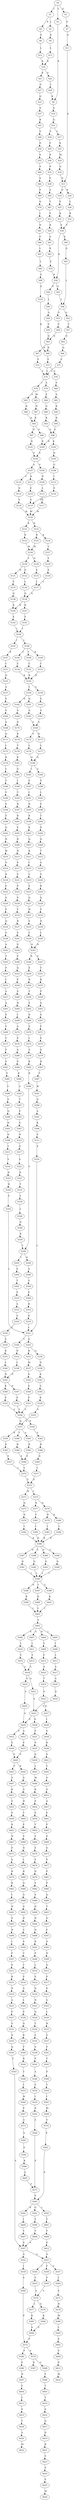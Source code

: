 strict digraph  {
	S0 -> S1 [ label = L ];
	S0 -> S2 [ label = L ];
	S0 -> S3 [ label = Q ];
	S1 -> S4 [ label = R ];
	S1 -> S5 [ label = L ];
	S2 -> S6 [ label = K ];
	S3 -> S7 [ label = E ];
	S4 -> S8 [ label = E ];
	S5 -> S9 [ label = D ];
	S6 -> S10 [ label = A ];
	S7 -> S11 [ label = Q ];
	S8 -> S12 [ label = L ];
	S9 -> S13 [ label = L ];
	S10 -> S14 [ label = Q ];
	S11 -> S15 [ label = D ];
	S12 -> S16 [ label = K ];
	S13 -> S16 [ label = K ];
	S14 -> S17 [ label = L ];
	S14 -> S18 [ label = A ];
	S15 -> S19 [ label = Q ];
	S15 -> S20 [ label = K ];
	S16 -> S21 [ label = K ];
	S16 -> S22 [ label = E ];
	S17 -> S23 [ label = K ];
	S18 -> S24 [ label = E ];
	S19 -> S25 [ label = E ];
	S20 -> S26 [ label = L ];
	S21 -> S27 [ label = G ];
	S22 -> S28 [ label = L ];
	S23 -> S29 [ label = M ];
	S24 -> S30 [ label = R ];
	S25 -> S31 [ label = K ];
	S26 -> S32 [ label = K ];
	S27 -> S33 [ label = Q ];
	S28 -> S6 [ label = K ];
	S29 -> S34 [ label = Q ];
	S30 -> S35 [ label = N ];
	S31 -> S36 [ label = E ];
	S32 -> S36 [ label = E ];
	S33 -> S37 [ label = S ];
	S34 -> S15 [ label = D ];
	S35 -> S38 [ label = E ];
	S36 -> S39 [ label = R ];
	S36 -> S40 [ label = K ];
	S37 -> S41 [ label = K ];
	S38 -> S42 [ label = A ];
	S39 -> S43 [ label = Q ];
	S39 -> S44 [ label = E ];
	S40 -> S45 [ label = Q ];
	S41 -> S46 [ label = V ];
	S42 -> S47 [ label = T ];
	S43 -> S48 [ label = L ];
	S44 -> S49 [ label = L ];
	S45 -> S48 [ label = L ];
	S46 -> S50 [ label = D ];
	S47 -> S51 [ label = V ];
	S48 -> S52 [ label = Q ];
	S48 -> S53 [ label = S ];
	S49 -> S54 [ label = A ];
	S50 -> S55 [ label = S ];
	S51 -> S56 [ label = R ];
	S52 -> S57 [ label = T ];
	S53 -> S58 [ label = V ];
	S54 -> S59 [ label = V ];
	S55 -> S60 [ label = S ];
	S56 -> S61 [ label = G ];
	S57 -> S62 [ label = Q ];
	S58 -> S63 [ label = Q ];
	S59 -> S63 [ label = Q ];
	S60 -> S64 [ label = S ];
	S61 -> S65 [ label = R ];
	S62 -> S66 [ label = Q ];
	S63 -> S67 [ label = R ];
	S63 -> S68 [ label = K ];
	S64 -> S69 [ label = P ];
	S65 -> S70 [ label = E ];
	S66 -> S71 [ label = E ];
	S67 -> S72 [ label = E ];
	S68 -> S73 [ label = E ];
	S69 -> S74 [ label = Q ];
	S70 -> S39 [ label = R ];
	S71 -> S75 [ label = L ];
	S72 -> S75 [ label = L ];
	S73 -> S76 [ label = A ];
	S73 -> S75 [ label = L ];
	S74 -> S77 [ label = L ];
	S75 -> S78 [ label = I ];
	S75 -> S79 [ label = A ];
	S76 -> S80 [ label = V ];
	S77 -> S81 [ label = N ];
	S78 -> S82 [ label = M ];
	S78 -> S83 [ label = A ];
	S79 -> S84 [ label = E ];
	S80 -> S85 [ label = A ];
	S81 -> S86 [ label = P ];
	S82 -> S87 [ label = N ];
	S83 -> S88 [ label = N ];
	S84 -> S89 [ label = G ];
	S85 -> S90 [ label = K ];
	S86 -> S91 [ label = L ];
	S87 -> S92 [ label = K ];
	S88 -> S92 [ label = K ];
	S89 -> S93 [ label = R ];
	S90 -> S94 [ label = R ];
	S91 -> S95 [ label = L ];
	S92 -> S96 [ label = E ];
	S92 -> S97 [ label = D ];
	S93 -> S98 [ label = E ];
	S94 -> S98 [ label = E ];
	S95 -> S99 [ label = S ];
	S96 -> S100 [ label = R ];
	S97 -> S101 [ label = R ];
	S98 -> S102 [ label = K ];
	S98 -> S100 [ label = R ];
	S99 -> S103 [ label = Q ];
	S100 -> S104 [ label = E ];
	S101 -> S104 [ label = E ];
	S102 -> S105 [ label = N ];
	S103 -> S68 [ label = K ];
	S104 -> S106 [ label = V ];
	S104 -> S107 [ label = A ];
	S105 -> S108 [ label = G ];
	S106 -> S109 [ label = N ];
	S107 -> S110 [ label = C ];
	S107 -> S111 [ label = N ];
	S108 -> S112 [ label = I ];
	S109 -> S113 [ label = L ];
	S110 -> S114 [ label = Q ];
	S111 -> S115 [ label = E ];
	S112 -> S116 [ label = E ];
	S113 -> S117 [ label = V ];
	S114 -> S118 [ label = V ];
	S115 -> S119 [ label = V ];
	S116 -> S119 [ label = V ];
	S117 -> S120 [ label = M ];
	S118 -> S120 [ label = M ];
	S119 -> S120 [ label = M ];
	S120 -> S121 [ label = K ];
	S120 -> S122 [ label = R ];
	S121 -> S123 [ label = R ];
	S122 -> S124 [ label = K ];
	S122 -> S125 [ label = R ];
	S123 -> S126 [ label = M ];
	S124 -> S127 [ label = T ];
	S125 -> S126 [ label = M ];
	S126 -> S128 [ label = Y ];
	S126 -> S129 [ label = N ];
	S127 -> S130 [ label = Y ];
	S128 -> S131 [ label = N ];
	S128 -> S132 [ label = D ];
	S129 -> S133 [ label = E ];
	S130 -> S134 [ label = E ];
	S131 -> S135 [ label = F ];
	S132 -> S136 [ label = L ];
	S133 -> S137 [ label = L ];
	S134 -> S137 [ label = L ];
	S135 -> S138 [ label = Q ];
	S136 -> S139 [ label = Q ];
	S137 -> S139 [ label = Q ];
	S138 -> S140 [ label = K ];
	S139 -> S140 [ label = K ];
	S139 -> S141 [ label = R ];
	S140 -> S142 [ label = E ];
	S141 -> S143 [ label = E ];
	S142 -> S144 [ label = L ];
	S143 -> S144 [ label = L ];
	S144 -> S145 [ label = I ];
	S144 -> S146 [ label = L ];
	S145 -> S147 [ label = K ];
	S146 -> S148 [ label = T ];
	S146 -> S149 [ label = R ];
	S146 -> S150 [ label = C ];
	S147 -> S151 [ label = C ];
	S148 -> S152 [ label = C ];
	S149 -> S153 [ label = C ];
	S150 -> S154 [ label = C ];
	S151 -> S155 [ label = Q ];
	S152 -> S156 [ label = R ];
	S153 -> S156 [ label = R ];
	S154 -> S156 [ label = R ];
	S155 -> S157 [ label = A ];
	S156 -> S158 [ label = T ];
	S156 -> S159 [ label = S ];
	S157 -> S160 [ label = E ];
	S158 -> S161 [ label = Q ];
	S158 -> S162 [ label = D ];
	S159 -> S163 [ label = E ];
	S160 -> S164 [ label = V ];
	S161 -> S165 [ label = A ];
	S162 -> S166 [ label = A ];
	S163 -> S167 [ label = A ];
	S164 -> S168 [ label = S ];
	S165 -> S169 [ label = S ];
	S166 -> S170 [ label = N ];
	S167 -> S169 [ label = S ];
	S168 -> S171 [ label = Q ];
	S169 -> S172 [ label = S ];
	S169 -> S173 [ label = R ];
	S170 -> S174 [ label = R ];
	S171 -> S175 [ label = L ];
	S172 -> S176 [ label = L ];
	S173 -> S177 [ label = L ];
	S174 -> S178 [ label = T ];
	S175 -> S179 [ label = K ];
	S176 -> S180 [ label = Q ];
	S177 -> S180 [ label = Q ];
	S178 -> S181 [ label = K ];
	S179 -> S182 [ label = L ];
	S180 -> S183 [ label = I ];
	S180 -> S184 [ label = A ];
	S181 -> S185 [ label = G ];
	S182 -> S186 [ label = T ];
	S183 -> S187 [ label = S ];
	S184 -> S188 [ label = V ];
	S185 -> S189 [ label = I ];
	S186 -> S190 [ label = Y ];
	S187 -> S191 [ label = I ];
	S188 -> S192 [ label = L ];
	S189 -> S193 [ label = T ];
	S190 -> S194 [ label = E ];
	S191 -> S195 [ label = D ];
	S192 -> S196 [ label = E ];
	S193 -> S197 [ label = N ];
	S194 -> S198 [ label = E ];
	S195 -> S199 [ label = K ];
	S196 -> S200 [ label = T ];
	S197 -> S201 [ label = R ];
	S198 -> S202 [ label = Q ];
	S199 -> S203 [ label = K ];
	S200 -> S204 [ label = D ];
	S201 -> S205 [ label = E ];
	S202 -> S206 [ label = N ];
	S203 -> S207 [ label = Q ];
	S204 -> S208 [ label = Q ];
	S205 -> S209 [ label = R ];
	S206 -> S210 [ label = W ];
	S207 -> S211 [ label = K ];
	S208 -> S212 [ label = T ];
	S209 -> S213 [ label = N ];
	S210 -> S214 [ label = G ];
	S211 -> S215 [ label = I ];
	S212 -> S216 [ label = A ];
	S213 -> S217 [ label = P ];
	S214 -> S218 [ label = D ];
	S215 -> S219 [ label = L ];
	S216 -> S220 [ label = G ];
	S217 -> S221 [ label = S ];
	S218 -> S222 [ label = P ];
	S219 -> S223 [ label = E ];
	S220 -> S224 [ label = K ];
	S221 -> S225 [ label = P ];
	S222 -> S226 [ label = G ];
	S223 -> S227 [ label = Q ];
	S224 -> S228 [ label = Q ];
	S225 -> S229 [ label = S ];
	S226 -> S230 [ label = P ];
	S227 -> S231 [ label = H ];
	S228 -> S232 [ label = V ];
	S229 -> S233 [ label = Y ];
	S230 -> S234 [ label = Q ];
	S231 -> S235 [ label = V ];
	S232 -> S236 [ label = N ];
	S233 -> S237 [ label = R ];
	S234 -> S238 [ label = G ];
	S235 -> S239 [ label = L ];
	S236 -> S240 [ label = L ];
	S237 -> S241 [ label = S ];
	S238 -> S242 [ label = A ];
	S239 -> S243 [ label = N ];
	S240 -> S243 [ label = N ];
	S241 -> S244 [ label = G ];
	S242 -> S245 [ label = T ];
	S243 -> S246 [ label = R ];
	S243 -> S247 [ label = S ];
	S244 -> S248 [ label = P ];
	S245 -> S249 [ label = P ];
	S246 -> S250 [ label = E ];
	S247 -> S251 [ label = T ];
	S248 -> S252 [ label = Q ];
	S249 -> S253 [ label = L ];
	S250 -> S254 [ label = N ];
	S251 -> S255 [ label = K ];
	S252 -> S256 [ label = P ];
	S253 -> S257 [ label = A ];
	S254 -> S258 [ label = T ];
	S255 -> S259 [ label = P ];
	S256 -> S260 [ label = S ];
	S257 -> S261 [ label = A ];
	S258 -> S262 [ label = E ];
	S259 -> S263 [ label = Q ];
	S260 -> S264 [ label = H ];
	S261 -> S265 [ label = E ];
	S262 -> S266 [ label = D ];
	S263 -> S267 [ label = E ];
	S264 -> S268 [ label = L ];
	S265 -> S269 [ label = V ];
	S266 -> S270 [ label = E ];
	S267 -> S271 [ label = P ];
	S268 -> S272 [ label = A ];
	S269 -> S273 [ label = Y ];
	S270 -> S274 [ label = L ];
	S271 -> S275 [ label = E ];
	S272 -> S276 [ label = E ];
	S273 -> S277 [ label = P ];
	S274 -> S278 [ label = A ];
	S275 -> S279 [ label = G ];
	S276 -> S280 [ label = A ];
	S277 -> S281 [ label = S ];
	S278 -> S282 [ label = K ];
	S279 -> S283 [ label = R ];
	S280 -> S284 [ label = P ];
	S281 -> S285 [ label = S ];
	S282 -> S286 [ label = K ];
	S283 -> S287 [ label = Y ];
	S284 -> S288 [ label = K ];
	S285 -> S289 [ label = V ];
	S286 -> S290 [ label = Y ];
	S287 -> S291 [ label = W ];
	S288 -> S292 [ label = A ];
	S289 -> S293 [ label = P ];
	S290 -> S294 [ label = Q ];
	S290 -> S295 [ label = L ];
	S291 -> S296 [ label = Q ];
	S292 -> S297 [ label = T ];
	S293 -> S298 [ label = Q ];
	S294 -> S299 [ label = A ];
	S295 -> S300 [ label = S ];
	S296 -> S301 [ label = A ];
	S297 -> S302 [ label = P ];
	S298 -> S303 [ label = H ];
	S299 -> S304 [ label = A ];
	S300 -> S305 [ label = T ];
	S301 -> S306 [ label = K ];
	S302 -> S307 [ label = S ];
	S303 -> S308 [ label = N ];
	S304 -> S309 [ label = E ];
	S305 -> S310 [ label = E ];
	S306 -> S311 [ label = E ];
	S307 -> S312 [ label = N ];
	S308 -> S313 [ label = T ];
	S309 -> S314 [ label = R ];
	S310 -> S315 [ label = A ];
	S311 -> S316 [ label = S ];
	S312 -> S317 [ label = Q ];
	S313 -> S318 [ label = V ];
	S314 -> S319 [ label = S ];
	S315 -> S320 [ label = A ];
	S316 -> S321 [ label = L ];
	S317 -> S322 [ label = S ];
	S318 -> S323 [ label = R ];
	S319 -> S321 [ label = L ];
	S320 -> S324 [ label = L ];
	S321 -> S325 [ label = Q ];
	S321 -> S326 [ label = T ];
	S322 -> S327 [ label = K ];
	S323 -> S328 [ label = H ];
	S324 -> S329 [ label = S ];
	S325 -> S330 [ label = Q ];
	S325 -> S331 [ label = R ];
	S326 -> S332 [ label = N ];
	S327 -> S333 [ label = T ];
	S328 -> S334 [ label = S ];
	S329 -> S335 [ label = K ];
	S330 -> S336 [ label = N ];
	S331 -> S337 [ label = M ];
	S332 -> S338 [ label = L ];
	S333 -> S339 [ label = L ];
	S334 -> S321 [ label = L ];
	S335 -> S340 [ label = L ];
	S336 -> S341 [ label = K ];
	S337 -> S342 [ label = S ];
	S338 -> S343 [ label = N ];
	S339 -> S344 [ label = L ];
	S340 -> S343 [ label = N ];
	S341 -> S345 [ label = A ];
	S342 -> S346 [ label = S ];
	S343 -> S347 [ label = D ];
	S343 -> S348 [ label = K ];
	S344 -> S349 [ label = D ];
	S345 -> S350 [ label = K ];
	S346 -> S351 [ label = E ];
	S347 -> S352 [ label = E ];
	S348 -> S353 [ label = E ];
	S349 -> S354 [ label = K ];
	S350 -> S355 [ label = A ];
	S351 -> S356 [ label = A ];
	S352 -> S356 [ label = A ];
	S353 -> S356 [ label = A ];
	S354 -> S290 [ label = Y ];
	S355 -> S357 [ label = Q ];
	S356 -> S357 [ label = Q ];
	S356 -> S358 [ label = K ];
	S357 -> S359 [ label = K ];
	S357 -> S360 [ label = T ];
	S357 -> S361 [ label = A ];
	S358 -> S362 [ label = S ];
	S359 -> S363 [ label = K ];
	S360 -> S364 [ label = R ];
	S361 -> S365 [ label = R ];
	S362 -> S366 [ label = R ];
	S363 -> S367 [ label = E ];
	S364 -> S368 [ label = E ];
	S365 -> S368 [ label = E ];
	S366 -> S369 [ label = D ];
	S367 -> S370 [ label = L ];
	S368 -> S370 [ label = L ];
	S369 -> S371 [ label = L ];
	S370 -> S372 [ label = E ];
	S371 -> S372 [ label = E ];
	S372 -> S373 [ label = M ];
	S372 -> S374 [ label = L ];
	S373 -> S375 [ label = Q ];
	S374 -> S376 [ label = R ];
	S374 -> S377 [ label = N ];
	S375 -> S378 [ label = D ];
	S376 -> S379 [ label = H ];
	S376 -> S380 [ label = K ];
	S377 -> S381 [ label = Y ];
	S378 -> S382 [ label = I ];
	S379 -> S383 [ label = I ];
	S380 -> S384 [ label = I ];
	S381 -> S385 [ label = I ];
	S382 -> S386 [ label = K ];
	S383 -> S386 [ label = K ];
	S384 -> S386 [ label = K ];
	S385 -> S386 [ label = K ];
	S386 -> S387 [ label = Q ];
	S386 -> S388 [ label = E ];
	S386 -> S389 [ label = D ];
	S386 -> S390 [ label = A ];
	S387 -> S391 [ label = Q ];
	S388 -> S392 [ label = Q ];
	S389 -> S393 [ label = Q ];
	S390 -> S394 [ label = Q ];
	S391 -> S395 [ label = L ];
	S392 -> S395 [ label = L ];
	S393 -> S395 [ label = L ];
	S394 -> S395 [ label = L ];
	S395 -> S396 [ label = N ];
	S395 -> S397 [ label = T ];
	S395 -> S398 [ label = G ];
	S396 -> S399 [ label = K ];
	S397 -> S400 [ label = K ];
	S398 -> S401 [ label = K ];
	S399 -> S402 [ label = L ];
	S400 -> S402 [ label = L ];
	S401 -> S402 [ label = L ];
	S402 -> S403 [ label = A ];
	S403 -> S404 [ label = N ];
	S403 -> S405 [ label = L ];
	S403 -> S406 [ label = S ];
	S403 -> S407 [ label = A ];
	S404 -> S408 [ label = V ];
	S405 -> S409 [ label = I ];
	S406 -> S410 [ label = L ];
	S407 -> S411 [ label = I ];
	S408 -> S412 [ label = F ];
	S409 -> S413 [ label = L ];
	S410 -> S414 [ label = V ];
	S411 -> S415 [ label = V ];
	S412 -> S416 [ label = A ];
	S413 -> S417 [ label = A ];
	S414 -> S418 [ label = A ];
	S415 -> S418 [ label = A ];
	S416 -> S419 [ label = T ];
	S417 -> S420 [ label = A ];
	S418 -> S421 [ label = Q ];
	S418 -> S422 [ label = A ];
	S419 -> S423 [ label = G ];
	S420 -> S424 [ label = Q ];
	S421 -> S425 [ label = S ];
	S422 -> S426 [ label = S ];
	S423 -> S427 [ label = D ];
	S424 -> S425 [ label = S ];
	S425 -> S428 [ label = N ];
	S425 -> S429 [ label = S ];
	S426 -> S429 [ label = S ];
	S427 -> S430 [ label = I ];
	S428 -> S431 [ label = P ];
	S429 -> S432 [ label = S ];
	S429 -> S433 [ label = A ];
	S430 -> S434 [ label = G ];
	S431 -> S435 [ label = S ];
	S432 -> S436 [ label = E ];
	S433 -> S437 [ label = E ];
	S434 -> S438 [ label = K ];
	S435 -> S439 [ label = Q ];
	S436 -> S440 [ label = P ];
	S437 -> S440 [ label = P ];
	S438 -> S441 [ label = S ];
	S439 -> S442 [ label = L ];
	S440 -> S443 [ label = Y ];
	S440 -> S444 [ label = K ];
	S441 -> S445 [ label = T ];
	S442 -> S446 [ label = M ];
	S443 -> S447 [ label = A ];
	S444 -> S448 [ label = G ];
	S445 -> S449 [ label = S ];
	S446 -> S450 [ label = K ];
	S447 -> S451 [ label = K ];
	S448 -> S452 [ label = G ];
	S449 -> S453 [ label = S ];
	S450 -> S454 [ label = P ];
	S451 -> S455 [ label = V ];
	S452 -> S456 [ label = H ];
	S453 -> S457 [ label = A ];
	S454 -> S458 [ label = S ];
	S455 -> S459 [ label = P ];
	S456 -> S460 [ label = T ];
	S457 -> S461 [ label = P ];
	S458 -> S462 [ label = T ];
	S459 -> S463 [ label = K ];
	S460 -> S464 [ label = E ];
	S461 -> S465 [ label = P ];
	S462 -> S466 [ label = V ];
	S463 -> S467 [ label = N ];
	S464 -> S468 [ label = V ];
	S465 -> S469 [ label = S ];
	S466 -> S470 [ label = E ];
	S467 -> S471 [ label = P ];
	S468 -> S472 [ label = N ];
	S469 -> S473 [ label = S ];
	S470 -> S474 [ label = F ];
	S471 -> S475 [ label = S ];
	S472 -> S476 [ label = L ];
	S473 -> S477 [ label = P ];
	S474 -> S478 [ label = N ];
	S475 -> S479 [ label = R ];
	S476 -> S480 [ label = R ];
	S477 -> S481 [ label = P ];
	S478 -> S482 [ label = V ];
	S479 -> S483 [ label = R ];
	S480 -> S484 [ label = Q ];
	S481 -> S485 [ label = P ];
	S482 -> S486 [ label = S ];
	S483 -> S487 [ label = I ];
	S484 -> S488 [ label = A ];
	S485 -> S489 [ label = Q ];
	S486 -> S490 [ label = H ];
	S487 -> S491 [ label = N ];
	S488 -> S492 [ label = G ];
	S489 -> S493 [ label = T ];
	S490 -> S494 [ label = H ];
	S491 -> S495 [ label = S ];
	S492 -> S496 [ label = D ];
	S493 -> S497 [ label = S ];
	S494 -> S498 [ label = N ];
	S495 -> S499 [ label = N ];
	S496 -> S500 [ label = C ];
	S497 -> S501 [ label = F ];
	S498 -> S502 [ label = R ];
	S499 -> S503 [ label = I ];
	S500 -> S504 [ label = S ];
	S501 -> S505 [ label = A ];
	S502 -> S506 [ label = P ];
	S503 -> S507 [ label = F ];
	S504 -> S508 [ label = T ];
	S505 -> S509 [ label = N ];
	S506 -> S510 [ label = L ];
	S507 -> S511 [ label = P ];
	S508 -> S512 [ label = T ];
	S509 -> S513 [ label = A ];
	S510 -> S514 [ label = E ];
	S511 -> S515 [ label = K ];
	S512 -> S516 [ label = P ];
	S513 -> S517 [ label = P ];
	S514 -> S518 [ label = D ];
	S515 -> S519 [ label = N ];
	S516 -> S520 [ label = A ];
	S517 -> S521 [ label = S ];
	S518 -> S522 [ label = N ];
	S519 -> S523 [ label = A ];
	S520 -> S524 [ label = L ];
	S521 -> S525 [ label = G ];
	S522 -> S526 [ label = Q ];
	S523 -> S527 [ label = P ];
	S524 -> S528 [ label = P ];
	S525 -> S529 [ label = L ];
	S526 -> S530 [ label = T ];
	S527 -> S531 [ label = Y ];
	S528 -> S532 [ label = Q ];
	S529 -> S533 [ label = H ];
	S530 -> S534 [ label = F ];
	S531 -> S535 [ label = D ];
	S532 -> S536 [ label = K ];
	S533 -> S537 [ label = G ];
	S534 -> S538 [ label = S ];
	S535 -> S539 [ label = Q ];
	S536 -> S540 [ label = F ];
	S537 -> S541 [ label = P ];
	S538 -> S542 [ label = P ];
	S539 -> S543 [ label = Y ];
	S540 -> S544 [ label = R ];
	S541 -> S545 [ label = T ];
	S542 -> S546 [ label = A ];
	S543 -> S547 [ label = S ];
	S544 -> S548 [ label = T ];
	S545 -> S549 [ label = P ];
	S546 -> S550 [ label = F ];
	S547 -> S551 [ label = G ];
	S547 -> S552 [ label = A ];
	S548 -> S553 [ label = L ];
	S549 -> S554 [ label = T ];
	S550 -> S555 [ label = I ];
	S551 -> S556 [ label = I ];
	S551 -> S557 [ label = V ];
	S551 -> S558 [ label = F ];
	S552 -> S559 [ label = I ];
	S553 -> S560 [ label = W ];
	S554 -> S561 [ label = I ];
	S555 -> S562 [ label = R ];
	S556 -> S563 [ label = F ];
	S557 -> S564 [ label = I ];
	S558 -> S565 [ label = F ];
	S559 -> S566 [ label = S ];
	S560 -> S567 [ label = P ];
	S561 -> S568 [ label = M ];
	S562 -> S569 [ label = E ];
	S563 -> S570 [ label = S ];
	S564 -> S571 [ label = S ];
	S565 -> S570 [ label = S ];
	S566 -> S572 [ label = P ];
	S567 -> S573 [ label = A ];
	S568 -> S574 [ label = V ];
	S569 -> S575 [ label = P ];
	S570 -> S576 [ label = D ];
	S570 -> S577 [ label = L ];
	S571 -> S578 [ label = H ];
	S572 -> S579 [ label = S ];
	S572 -> S580 [ label = P ];
	S573 -> S581 [ label = S ];
	S574 -> S582 [ label = P ];
	S575 -> S583 [ label = P ];
	S576 -> S584 [ label = K ];
	S577 -> S585 [ label = K ];
	S578 -> S586 [ label = M ];
	S579 -> S587 [ label = D ];
	S579 -> S588 [ label = G ];
	S580 -> S589 [ label = E ];
	S581 -> S590 [ label = V ];
	S582 -> S583 [ label = P ];
	S583 -> S591 [ label = Q ];
	S583 -> S592 [ label = K ];
	S583 -> S593 [ label = L ];
	S584 -> S594 [ label = S ];
	S585 -> S594 [ label = S ];
	S586 -> S595 [ label = L ];
	S588 -> S596 [ label = V ];
	S589 -> S597 [ label = D ];
	S590 -> S598 [ label = K ];
	S591 -> S599 [ label = Y ];
	S592 -> S600 [ label = I ];
	S593 -> S601 [ label = Y ];
	S594 -> S572 [ label = P ];
	S595 -> S602 [ label = E ];
	S596 -> S603 [ label = T ];
	S597 -> S604 [ label = F ];
	S598 -> S605 [ label = E ];
	S599 -> S606 [ label = Y ];
	S600 -> S607 [ label = Y ];
	S601 -> S608 [ label = F ];
	S602 -> S609 [ label = S ];
	S603 -> S610 [ label = T ];
	S604 -> S611 [ label = L ];
	S605 -> S575 [ label = P ];
	S606 -> S547 [ label = S ];
	S607 -> S547 [ label = S ];
	S608 -> S612 [ label = S ];
	S609 -> S613 [ label = D ];
	S610 -> S614 [ label = S ];
	S611 -> S615 [ label = S ];
	S612 -> S551 [ label = G ];
	S613 -> S616 [ label = M ];
	S614 -> S617 [ label = Q ];
	S615 -> S618 [ label = T ];
	S617 -> S619 [ label = D ];
	S618 -> S620 [ label = A ];
	S619 -> S621 [ label = R ];
	S620 -> S622 [ label = M ];
	S621 -> S623 [ label = V ];
	S623 -> S624 [ label = P ];
	S624 -> S625 [ label = E ];
	S625 -> S626 [ label = M ];
}
